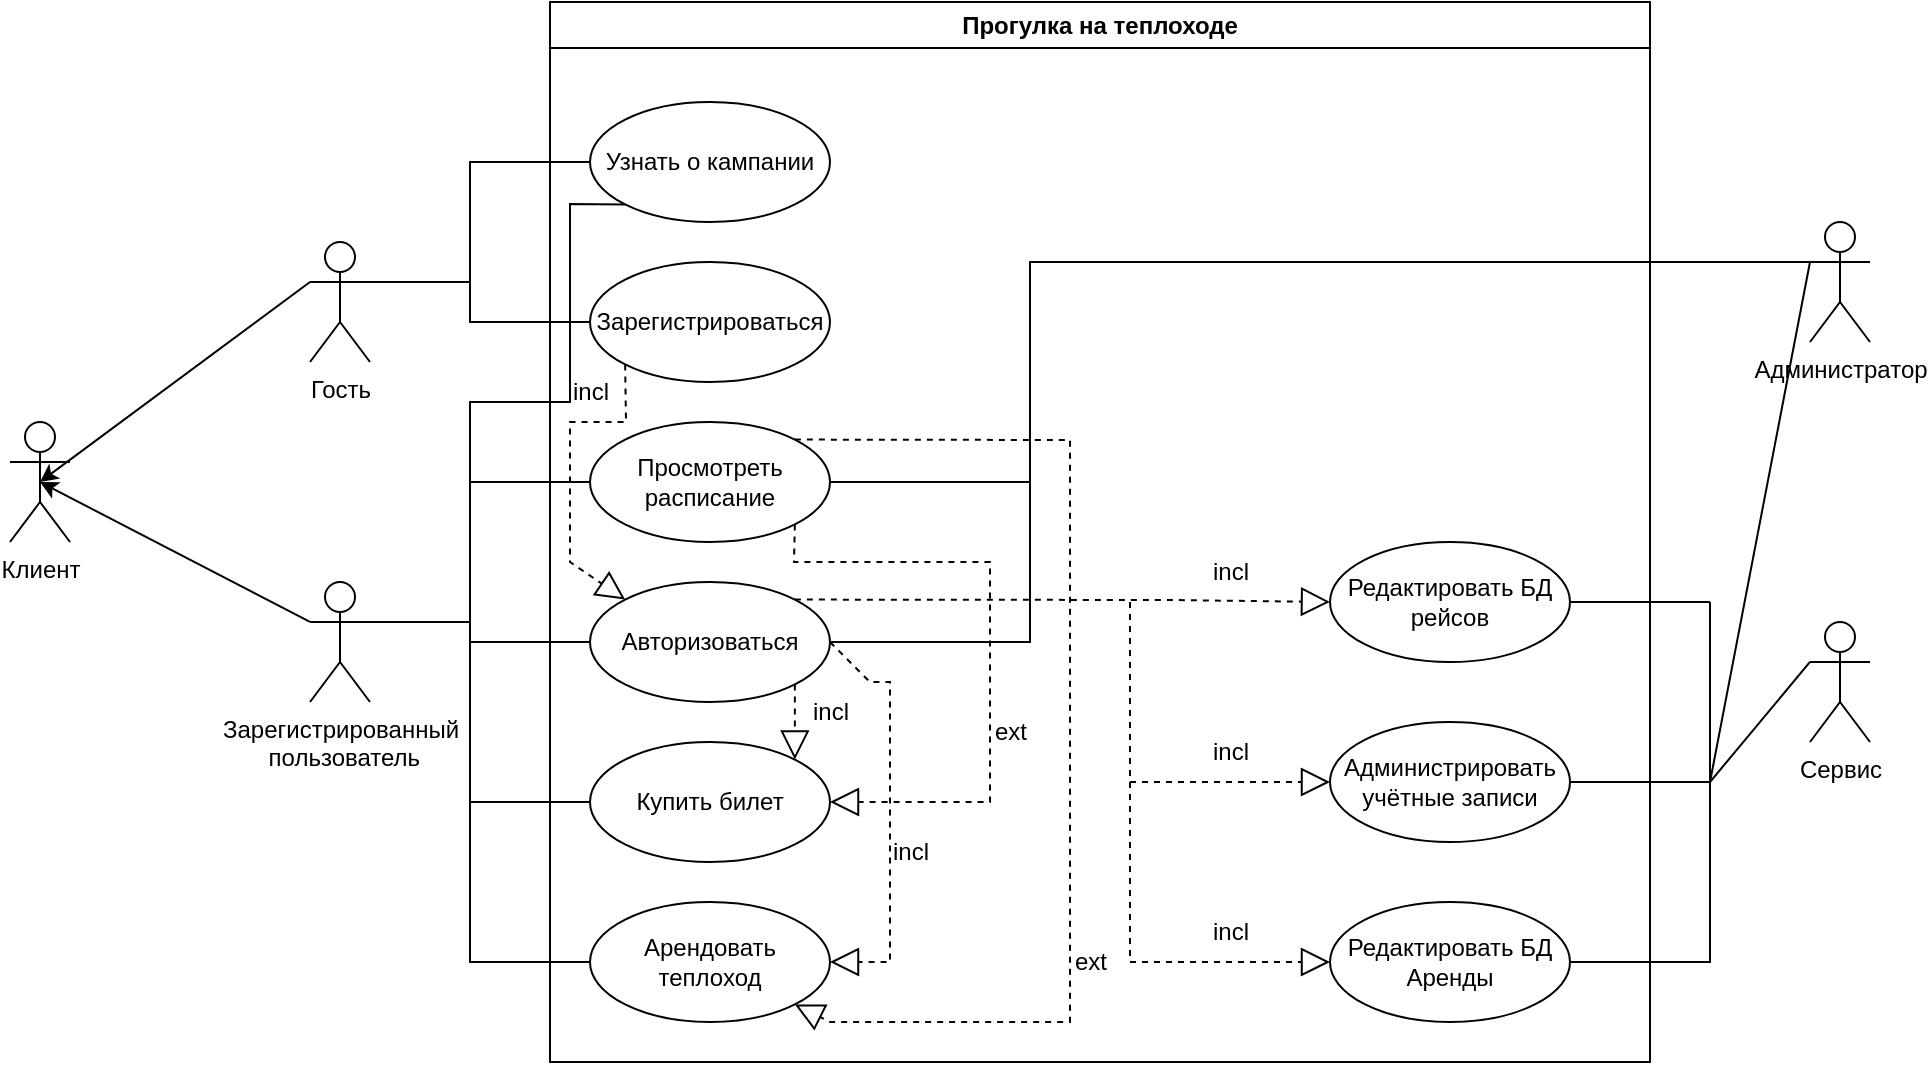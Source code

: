 <mxfile version="24.3.1" type="device">
  <diagram name="Страница — 1" id="zTjLSURo8vEMsIhxvj20">
    <mxGraphModel dx="1562" dy="845" grid="1" gridSize="10" guides="1" tooltips="1" connect="1" arrows="1" fold="1" page="1" pageScale="1" pageWidth="3300" pageHeight="4681" math="0" shadow="0">
      <root>
        <mxCell id="0" />
        <mxCell id="1" parent="0" />
        <mxCell id="pW70k9njC32s8df1dppy-1" value="Прогулка на теплоходе" style="swimlane;whiteSpace=wrap;html=1;" vertex="1" parent="1">
          <mxGeometry x="330" y="70" width="550" height="530" as="geometry" />
        </mxCell>
        <mxCell id="pW70k9njC32s8df1dppy-10" value="Арендовать теплоход" style="ellipse;whiteSpace=wrap;html=1;" vertex="1" parent="pW70k9njC32s8df1dppy-1">
          <mxGeometry x="20" y="450" width="120" height="60" as="geometry" />
        </mxCell>
        <mxCell id="pW70k9njC32s8df1dppy-11" value="Купить билет" style="ellipse;whiteSpace=wrap;html=1;" vertex="1" parent="pW70k9njC32s8df1dppy-1">
          <mxGeometry x="20" y="370" width="120" height="60" as="geometry" />
        </mxCell>
        <mxCell id="pW70k9njC32s8df1dppy-12" value="Авторизоваться" style="ellipse;whiteSpace=wrap;html=1;" vertex="1" parent="pW70k9njC32s8df1dppy-1">
          <mxGeometry x="20" y="290" width="120" height="60" as="geometry" />
        </mxCell>
        <mxCell id="pW70k9njC32s8df1dppy-13" value="Просмотреть расписание" style="ellipse;whiteSpace=wrap;html=1;" vertex="1" parent="pW70k9njC32s8df1dppy-1">
          <mxGeometry x="20" y="210" width="120" height="60" as="geometry" />
        </mxCell>
        <mxCell id="pW70k9njC32s8df1dppy-14" value="Зарегистрироваться" style="ellipse;whiteSpace=wrap;html=1;" vertex="1" parent="pW70k9njC32s8df1dppy-1">
          <mxGeometry x="20" y="130" width="120" height="60" as="geometry" />
        </mxCell>
        <mxCell id="pW70k9njC32s8df1dppy-15" value="Узнать о кампании" style="ellipse;whiteSpace=wrap;html=1;" vertex="1" parent="pW70k9njC32s8df1dppy-1">
          <mxGeometry x="20" y="50" width="120" height="60" as="geometry" />
        </mxCell>
        <mxCell id="pW70k9njC32s8df1dppy-22" value="Редактировать БД Аренды" style="ellipse;whiteSpace=wrap;html=1;" vertex="1" parent="pW70k9njC32s8df1dppy-1">
          <mxGeometry x="390" y="450" width="120" height="60" as="geometry" />
        </mxCell>
        <mxCell id="pW70k9njC32s8df1dppy-23" value="Администрировать учётные записи" style="ellipse;whiteSpace=wrap;html=1;" vertex="1" parent="pW70k9njC32s8df1dppy-1">
          <mxGeometry x="390" y="360" width="120" height="60" as="geometry" />
        </mxCell>
        <mxCell id="pW70k9njC32s8df1dppy-24" value="Редактировать БД рейсов" style="ellipse;whiteSpace=wrap;html=1;" vertex="1" parent="pW70k9njC32s8df1dppy-1">
          <mxGeometry x="390" y="270" width="120" height="60" as="geometry" />
        </mxCell>
        <mxCell id="pW70k9njC32s8df1dppy-39" value="" style="endArrow=none;html=1;rounded=0;exitX=1;exitY=0.5;exitDx=0;exitDy=0;" edge="1" parent="pW70k9njC32s8df1dppy-1" source="pW70k9njC32s8df1dppy-12">
          <mxGeometry width="50" height="50" relative="1" as="geometry">
            <mxPoint x="200" y="340" as="sourcePoint" />
            <mxPoint x="240" y="240" as="targetPoint" />
            <Array as="points">
              <mxPoint x="240" y="320" />
            </Array>
          </mxGeometry>
        </mxCell>
        <mxCell id="pW70k9njC32s8df1dppy-40" value="" style="endArrow=block;dashed=1;endFill=0;endSize=12;html=1;rounded=0;exitX=1;exitY=1;exitDx=0;exitDy=0;entryX=1;entryY=0;entryDx=0;entryDy=0;" edge="1" parent="pW70k9njC32s8df1dppy-1" source="pW70k9njC32s8df1dppy-12" target="pW70k9njC32s8df1dppy-11">
          <mxGeometry width="160" relative="1" as="geometry">
            <mxPoint x="380" y="360" as="sourcePoint" />
            <mxPoint x="540" y="360" as="targetPoint" />
          </mxGeometry>
        </mxCell>
        <mxCell id="pW70k9njC32s8df1dppy-42" value="" style="endArrow=block;dashed=1;endFill=0;endSize=12;html=1;rounded=0;exitX=1;exitY=0.5;exitDx=0;exitDy=0;entryX=1;entryY=0.5;entryDx=0;entryDy=0;" edge="1" parent="pW70k9njC32s8df1dppy-1" source="pW70k9njC32s8df1dppy-12" target="pW70k9njC32s8df1dppy-10">
          <mxGeometry width="160" relative="1" as="geometry">
            <mxPoint x="380" y="360" as="sourcePoint" />
            <mxPoint x="540" y="360" as="targetPoint" />
            <Array as="points">
              <mxPoint x="160" y="340" />
              <mxPoint x="170" y="340" />
              <mxPoint x="170" y="480" />
            </Array>
          </mxGeometry>
        </mxCell>
        <mxCell id="pW70k9njC32s8df1dppy-43" value="incl" style="text;html=1;align=center;verticalAlign=middle;resizable=0;points=[];autosize=1;strokeColor=none;fillColor=none;" vertex="1" parent="pW70k9njC32s8df1dppy-1">
          <mxGeometry x="160" y="410" width="40" height="30" as="geometry" />
        </mxCell>
        <mxCell id="pW70k9njC32s8df1dppy-44" value="" style="endArrow=block;dashed=1;endFill=0;endSize=12;html=1;rounded=0;exitX=1;exitY=1;exitDx=0;exitDy=0;entryX=1;entryY=0.5;entryDx=0;entryDy=0;" edge="1" parent="pW70k9njC32s8df1dppy-1" source="pW70k9njC32s8df1dppy-13" target="pW70k9njC32s8df1dppy-11">
          <mxGeometry width="160" relative="1" as="geometry">
            <mxPoint x="210" y="80" as="sourcePoint" />
            <mxPoint x="370" y="80" as="targetPoint" />
            <Array as="points">
              <mxPoint x="122" y="280" />
              <mxPoint x="220" y="280" />
              <mxPoint x="220" y="400" />
            </Array>
          </mxGeometry>
        </mxCell>
        <mxCell id="pW70k9njC32s8df1dppy-45" value="ext" style="text;html=1;align=center;verticalAlign=middle;resizable=0;points=[];autosize=1;strokeColor=none;fillColor=none;" vertex="1" parent="pW70k9njC32s8df1dppy-1">
          <mxGeometry x="210" y="350" width="40" height="30" as="geometry" />
        </mxCell>
        <mxCell id="pW70k9njC32s8df1dppy-41" value="incl" style="text;html=1;align=center;verticalAlign=middle;resizable=0;points=[];autosize=1;strokeColor=none;fillColor=none;" vertex="1" parent="pW70k9njC32s8df1dppy-1">
          <mxGeometry x="120" y="340" width="40" height="30" as="geometry" />
        </mxCell>
        <mxCell id="pW70k9njC32s8df1dppy-46" value="" style="endArrow=block;dashed=1;endFill=0;endSize=12;html=1;rounded=0;exitX=1;exitY=0;exitDx=0;exitDy=0;entryX=1;entryY=1;entryDx=0;entryDy=0;" edge="1" parent="pW70k9njC32s8df1dppy-1" source="pW70k9njC32s8df1dppy-13" target="pW70k9njC32s8df1dppy-10">
          <mxGeometry width="160" relative="1" as="geometry">
            <mxPoint x="190" y="480" as="sourcePoint" />
            <mxPoint x="350" y="480" as="targetPoint" />
            <Array as="points">
              <mxPoint x="260" y="219" />
              <mxPoint x="260" y="510" />
              <mxPoint x="140" y="510" />
            </Array>
          </mxGeometry>
        </mxCell>
        <mxCell id="pW70k9njC32s8df1dppy-47" value="ext" style="text;html=1;align=center;verticalAlign=middle;resizable=0;points=[];autosize=1;strokeColor=none;fillColor=none;" vertex="1" parent="pW70k9njC32s8df1dppy-1">
          <mxGeometry x="250" y="465" width="40" height="30" as="geometry" />
        </mxCell>
        <mxCell id="pW70k9njC32s8df1dppy-48" value="" style="endArrow=block;dashed=1;endFill=0;endSize=12;html=1;rounded=0;exitX=1;exitY=0;exitDx=0;exitDy=0;entryX=0;entryY=0.5;entryDx=0;entryDy=0;" edge="1" parent="pW70k9njC32s8df1dppy-1" source="pW70k9njC32s8df1dppy-12" target="pW70k9njC32s8df1dppy-24">
          <mxGeometry width="160" relative="1" as="geometry">
            <mxPoint x="260" y="620" as="sourcePoint" />
            <mxPoint x="420" y="620" as="targetPoint" />
            <Array as="points">
              <mxPoint x="310" y="299" />
            </Array>
          </mxGeometry>
        </mxCell>
        <mxCell id="pW70k9njC32s8df1dppy-51" value="incl" style="text;html=1;align=center;verticalAlign=middle;resizable=0;points=[];autosize=1;strokeColor=none;fillColor=none;" vertex="1" parent="pW70k9njC32s8df1dppy-1">
          <mxGeometry x="320" y="270" width="40" height="30" as="geometry" />
        </mxCell>
        <mxCell id="pW70k9njC32s8df1dppy-52" value="incl" style="text;html=1;align=center;verticalAlign=middle;resizable=0;points=[];autosize=1;strokeColor=none;fillColor=none;" vertex="1" parent="pW70k9njC32s8df1dppy-1">
          <mxGeometry x="320" y="360" width="40" height="30" as="geometry" />
        </mxCell>
        <mxCell id="pW70k9njC32s8df1dppy-53" value="incl" style="text;html=1;align=center;verticalAlign=middle;resizable=0;points=[];autosize=1;strokeColor=none;fillColor=none;" vertex="1" parent="pW70k9njC32s8df1dppy-1">
          <mxGeometry x="320" y="450" width="40" height="30" as="geometry" />
        </mxCell>
        <mxCell id="pW70k9njC32s8df1dppy-54" value="" style="endArrow=block;dashed=1;endFill=0;endSize=12;html=1;rounded=0;exitX=0;exitY=1;exitDx=0;exitDy=0;entryX=0;entryY=0;entryDx=0;entryDy=0;" edge="1" parent="pW70k9njC32s8df1dppy-1" source="pW70k9njC32s8df1dppy-14" target="pW70k9njC32s8df1dppy-12">
          <mxGeometry width="160" relative="1" as="geometry">
            <mxPoint x="90" y="640" as="sourcePoint" />
            <mxPoint x="250" y="640" as="targetPoint" />
            <Array as="points">
              <mxPoint x="38" y="210" />
              <mxPoint x="10" y="210" />
              <mxPoint x="10" y="280" />
            </Array>
          </mxGeometry>
        </mxCell>
        <mxCell id="pW70k9njC32s8df1dppy-55" value="incl" style="text;html=1;align=center;verticalAlign=middle;resizable=0;points=[];autosize=1;strokeColor=none;fillColor=none;" vertex="1" parent="pW70k9njC32s8df1dppy-1">
          <mxGeometry y="180" width="40" height="30" as="geometry" />
        </mxCell>
        <mxCell id="pW70k9njC32s8df1dppy-2" value="Гость" style="shape=umlActor;verticalLabelPosition=bottom;verticalAlign=top;html=1;" vertex="1" parent="1">
          <mxGeometry x="210" y="190" width="30" height="60" as="geometry" />
        </mxCell>
        <mxCell id="pW70k9njC32s8df1dppy-3" value="Зарегистрированный&lt;div&gt;&amp;nbsp;пользователь&lt;/div&gt;" style="shape=umlActor;verticalLabelPosition=bottom;verticalAlign=top;html=1;" vertex="1" parent="1">
          <mxGeometry x="210" y="360" width="30" height="60" as="geometry" />
        </mxCell>
        <mxCell id="pW70k9njC32s8df1dppy-7" value="Клиент" style="shape=umlActor;verticalLabelPosition=bottom;verticalAlign=top;html=1;" vertex="1" parent="1">
          <mxGeometry x="60" y="280" width="30" height="60" as="geometry" />
        </mxCell>
        <mxCell id="pW70k9njC32s8df1dppy-8" value="" style="endArrow=classic;html=1;rounded=0;exitX=0;exitY=0.333;exitDx=0;exitDy=0;exitPerimeter=0;" edge="1" parent="1" source="pW70k9njC32s8df1dppy-3">
          <mxGeometry width="50" height="50" relative="1" as="geometry">
            <mxPoint x="120" y="530" as="sourcePoint" />
            <mxPoint x="75" y="310" as="targetPoint" />
          </mxGeometry>
        </mxCell>
        <mxCell id="pW70k9njC32s8df1dppy-9" value="" style="endArrow=classic;html=1;rounded=0;exitX=0;exitY=0.333;exitDx=0;exitDy=0;exitPerimeter=0;entryX=0.5;entryY=0.5;entryDx=0;entryDy=0;entryPerimeter=0;" edge="1" parent="1" source="pW70k9njC32s8df1dppy-2" target="pW70k9njC32s8df1dppy-7">
          <mxGeometry width="50" height="50" relative="1" as="geometry">
            <mxPoint x="130" y="200" as="sourcePoint" />
            <mxPoint x="80" y="310" as="targetPoint" />
          </mxGeometry>
        </mxCell>
        <mxCell id="pW70k9njC32s8df1dppy-16" value="Администратор" style="shape=umlActor;verticalLabelPosition=bottom;verticalAlign=top;html=1;outlineConnect=0;" vertex="1" parent="1">
          <mxGeometry x="960" y="180" width="30" height="60" as="geometry" />
        </mxCell>
        <mxCell id="pW70k9njC32s8df1dppy-17" value="Сервис" style="shape=umlActor;verticalLabelPosition=bottom;verticalAlign=top;html=1;outlineConnect=0;" vertex="1" parent="1">
          <mxGeometry x="960" y="380" width="30" height="60" as="geometry" />
        </mxCell>
        <mxCell id="pW70k9njC32s8df1dppy-25" value="" style="endArrow=none;html=1;rounded=0;exitX=1;exitY=0.333;exitDx=0;exitDy=0;exitPerimeter=0;entryX=0;entryY=0.5;entryDx=0;entryDy=0;" edge="1" parent="1" source="pW70k9njC32s8df1dppy-2" target="pW70k9njC32s8df1dppy-15">
          <mxGeometry width="50" height="50" relative="1" as="geometry">
            <mxPoint x="200" y="150" as="sourcePoint" />
            <mxPoint x="250" y="100" as="targetPoint" />
            <Array as="points">
              <mxPoint x="290" y="210" />
              <mxPoint x="290" y="150" />
            </Array>
          </mxGeometry>
        </mxCell>
        <mxCell id="pW70k9njC32s8df1dppy-26" value="" style="endArrow=none;html=1;rounded=0;entryX=0;entryY=0.5;entryDx=0;entryDy=0;exitX=1;exitY=0.333;exitDx=0;exitDy=0;exitPerimeter=0;" edge="1" parent="1" source="pW70k9njC32s8df1dppy-2" target="pW70k9njC32s8df1dppy-14">
          <mxGeometry width="50" height="50" relative="1" as="geometry">
            <mxPoint x="260" y="300" as="sourcePoint" />
            <mxPoint x="310" y="250" as="targetPoint" />
            <Array as="points">
              <mxPoint x="290" y="210" />
              <mxPoint x="290" y="230" />
            </Array>
          </mxGeometry>
        </mxCell>
        <mxCell id="pW70k9njC32s8df1dppy-27" value="" style="endArrow=none;html=1;rounded=0;exitX=1;exitY=0.333;exitDx=0;exitDy=0;exitPerimeter=0;entryX=0;entryY=0.5;entryDx=0;entryDy=0;" edge="1" parent="1" source="pW70k9njC32s8df1dppy-3" target="pW70k9njC32s8df1dppy-13">
          <mxGeometry width="50" height="50" relative="1" as="geometry">
            <mxPoint x="200" y="590" as="sourcePoint" />
            <mxPoint x="250" y="540" as="targetPoint" />
            <Array as="points">
              <mxPoint x="290" y="380" />
              <mxPoint x="290" y="310" />
            </Array>
          </mxGeometry>
        </mxCell>
        <mxCell id="pW70k9njC32s8df1dppy-29" value="" style="endArrow=none;html=1;rounded=0;entryX=1;entryY=0.333;entryDx=0;entryDy=0;entryPerimeter=0;exitX=0;exitY=0.5;exitDx=0;exitDy=0;" edge="1" parent="1" source="pW70k9njC32s8df1dppy-11" target="pW70k9njC32s8df1dppy-3">
          <mxGeometry width="50" height="50" relative="1" as="geometry">
            <mxPoint x="220" y="570" as="sourcePoint" />
            <mxPoint x="270" y="520" as="targetPoint" />
            <Array as="points">
              <mxPoint x="290" y="470" />
              <mxPoint x="290" y="380" />
            </Array>
          </mxGeometry>
        </mxCell>
        <mxCell id="pW70k9njC32s8df1dppy-30" value="" style="endArrow=none;html=1;rounded=0;entryX=0;entryY=0.5;entryDx=0;entryDy=0;" edge="1" parent="1" target="pW70k9njC32s8df1dppy-10">
          <mxGeometry width="50" height="50" relative="1" as="geometry">
            <mxPoint x="290" y="470" as="sourcePoint" />
            <mxPoint x="260" y="520" as="targetPoint" />
            <Array as="points">
              <mxPoint x="290" y="550" />
            </Array>
          </mxGeometry>
        </mxCell>
        <mxCell id="pW70k9njC32s8df1dppy-31" value="" style="endArrow=none;html=1;rounded=0;entryX=0;entryY=0.5;entryDx=0;entryDy=0;" edge="1" parent="1" target="pW70k9njC32s8df1dppy-12">
          <mxGeometry width="50" height="50" relative="1" as="geometry">
            <mxPoint x="290" y="390" as="sourcePoint" />
            <mxPoint x="200" y="520" as="targetPoint" />
          </mxGeometry>
        </mxCell>
        <mxCell id="pW70k9njC32s8df1dppy-32" value="" style="endArrow=none;html=1;rounded=0;entryX=0;entryY=1;entryDx=0;entryDy=0;" edge="1" parent="1" target="pW70k9njC32s8df1dppy-15">
          <mxGeometry width="50" height="50" relative="1" as="geometry">
            <mxPoint x="290" y="310" as="sourcePoint" />
            <mxPoint x="270" y="270" as="targetPoint" />
            <Array as="points">
              <mxPoint x="290" y="270" />
              <mxPoint x="340" y="270" />
              <mxPoint x="340" y="171" />
            </Array>
          </mxGeometry>
        </mxCell>
        <mxCell id="pW70k9njC32s8df1dppy-33" value="" style="endArrow=none;html=1;rounded=0;exitX=1;exitY=0.5;exitDx=0;exitDy=0;" edge="1" parent="1" source="pW70k9njC32s8df1dppy-22">
          <mxGeometry width="50" height="50" relative="1" as="geometry">
            <mxPoint x="930" y="590" as="sourcePoint" />
            <mxPoint x="910" y="370" as="targetPoint" />
            <Array as="points">
              <mxPoint x="910" y="550" />
            </Array>
          </mxGeometry>
        </mxCell>
        <mxCell id="pW70k9njC32s8df1dppy-34" value="" style="endArrow=none;html=1;rounded=0;exitX=1;exitY=0.5;exitDx=0;exitDy=0;" edge="1" parent="1" source="pW70k9njC32s8df1dppy-24">
          <mxGeometry width="50" height="50" relative="1" as="geometry">
            <mxPoint x="990" y="620" as="sourcePoint" />
            <mxPoint x="910" y="370" as="targetPoint" />
          </mxGeometry>
        </mxCell>
        <mxCell id="pW70k9njC32s8df1dppy-35" value="" style="endArrow=none;html=1;rounded=0;exitX=1;exitY=0.5;exitDx=0;exitDy=0;" edge="1" parent="1" source="pW70k9njC32s8df1dppy-23">
          <mxGeometry width="50" height="50" relative="1" as="geometry">
            <mxPoint x="1000" y="590" as="sourcePoint" />
            <mxPoint x="910" y="460" as="targetPoint" />
          </mxGeometry>
        </mxCell>
        <mxCell id="pW70k9njC32s8df1dppy-36" value="" style="endArrow=none;html=1;rounded=0;entryX=0;entryY=0.333;entryDx=0;entryDy=0;entryPerimeter=0;" edge="1" parent="1" target="pW70k9njC32s8df1dppy-17">
          <mxGeometry width="50" height="50" relative="1" as="geometry">
            <mxPoint x="910" y="460" as="sourcePoint" />
            <mxPoint x="1110" y="460" as="targetPoint" />
          </mxGeometry>
        </mxCell>
        <mxCell id="pW70k9njC32s8df1dppy-37" value="" style="endArrow=none;html=1;rounded=0;entryX=0;entryY=0.333;entryDx=0;entryDy=0;entryPerimeter=0;" edge="1" parent="1" target="pW70k9njC32s8df1dppy-16">
          <mxGeometry width="50" height="50" relative="1" as="geometry">
            <mxPoint x="910" y="460" as="sourcePoint" />
            <mxPoint x="1090" y="290" as="targetPoint" />
          </mxGeometry>
        </mxCell>
        <mxCell id="pW70k9njC32s8df1dppy-38" value="" style="endArrow=none;html=1;rounded=0;entryX=1;entryY=0.5;entryDx=0;entryDy=0;" edge="1" parent="1" target="pW70k9njC32s8df1dppy-13">
          <mxGeometry width="50" height="50" relative="1" as="geometry">
            <mxPoint x="960" y="200" as="sourcePoint" />
            <mxPoint x="970" y="70" as="targetPoint" />
            <Array as="points">
              <mxPoint x="570" y="200" />
              <mxPoint x="570" y="310" />
            </Array>
          </mxGeometry>
        </mxCell>
        <mxCell id="pW70k9njC32s8df1dppy-49" value="" style="endArrow=block;dashed=1;endFill=0;endSize=12;html=1;rounded=0;entryX=0;entryY=0.5;entryDx=0;entryDy=0;" edge="1" parent="1" target="pW70k9njC32s8df1dppy-23">
          <mxGeometry width="160" relative="1" as="geometry">
            <mxPoint x="620" y="370" as="sourcePoint" />
            <mxPoint x="780" y="700" as="targetPoint" />
            <Array as="points">
              <mxPoint x="620" y="460" />
            </Array>
          </mxGeometry>
        </mxCell>
        <mxCell id="pW70k9njC32s8df1dppy-50" value="" style="endArrow=block;dashed=1;endFill=0;endSize=12;html=1;rounded=0;entryX=0;entryY=0.5;entryDx=0;entryDy=0;" edge="1" parent="1" target="pW70k9njC32s8df1dppy-22">
          <mxGeometry width="160" relative="1" as="geometry">
            <mxPoint x="620" y="460" as="sourcePoint" />
            <mxPoint x="800" y="690" as="targetPoint" />
            <Array as="points">
              <mxPoint x="620" y="550" />
            </Array>
          </mxGeometry>
        </mxCell>
      </root>
    </mxGraphModel>
  </diagram>
</mxfile>
